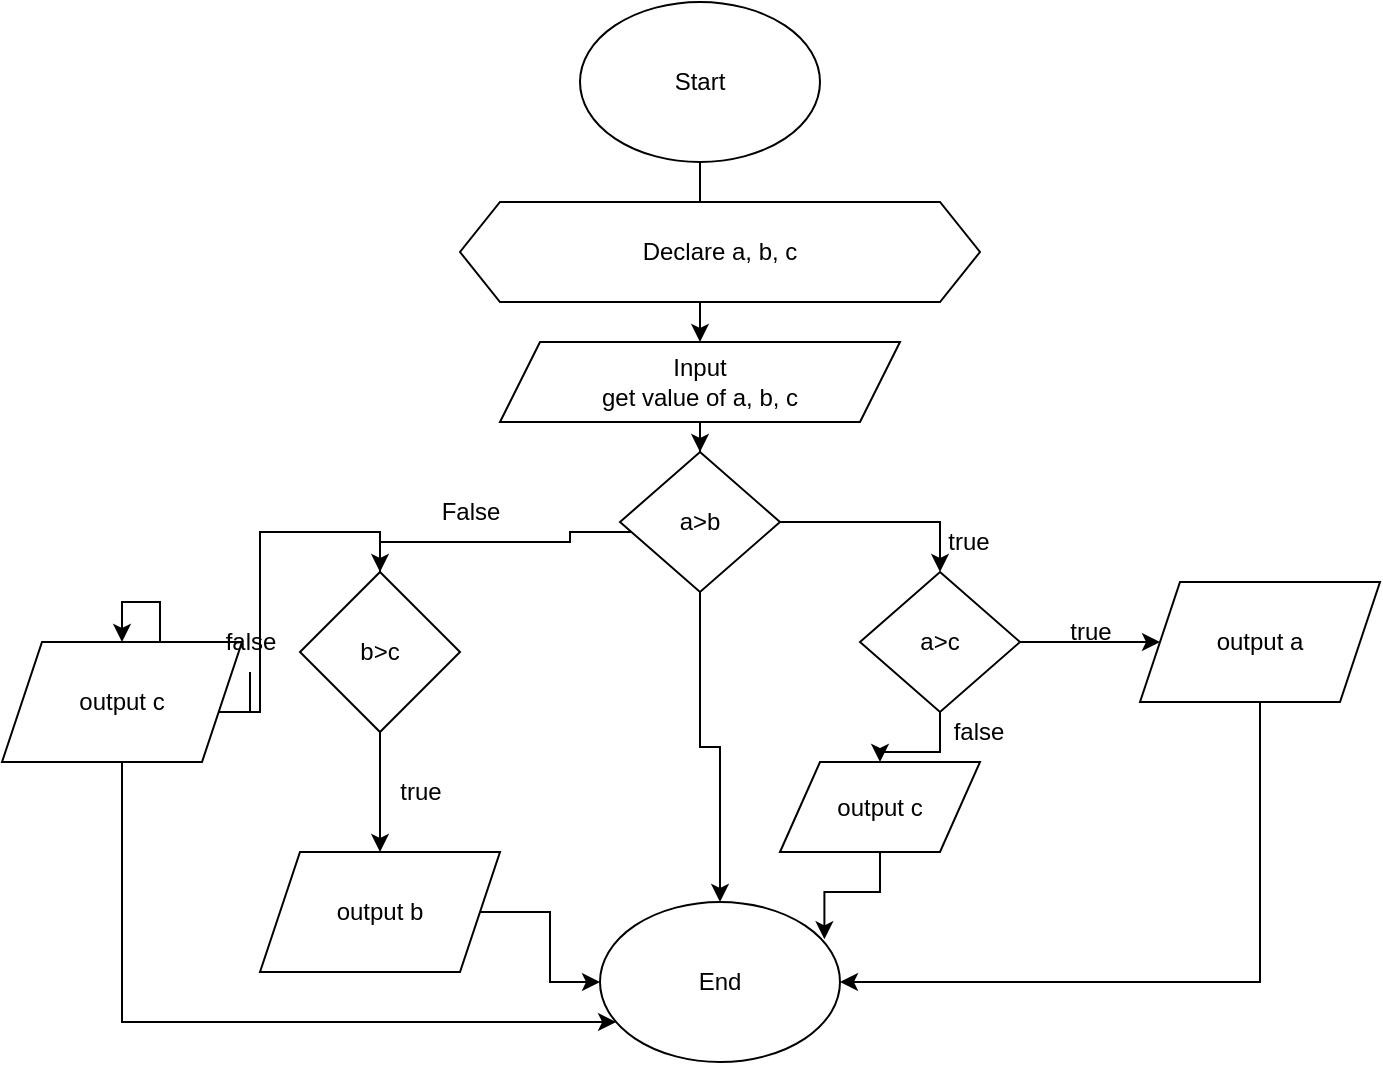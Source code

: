 <mxfile version="20.8.10" type="github">
  <diagram id="C5RBs43oDa-KdzZeNtuy" name="Page-1">
    <mxGraphModel dx="1877" dy="541" grid="1" gridSize="10" guides="1" tooltips="1" connect="1" arrows="1" fold="1" page="1" pageScale="1" pageWidth="827" pageHeight="1169" math="0" shadow="0">
      <root>
        <mxCell id="WIyWlLk6GJQsqaUBKTNV-0" />
        <mxCell id="WIyWlLk6GJQsqaUBKTNV-1" parent="WIyWlLk6GJQsqaUBKTNV-0" />
        <mxCell id="85e18FYBzcfos3lwY5GP-7" value="" style="edgeStyle=orthogonalEdgeStyle;rounded=0;orthogonalLoop=1;jettySize=auto;html=1;" edge="1" parent="WIyWlLk6GJQsqaUBKTNV-1" source="85e18FYBzcfos3lwY5GP-0" target="85e18FYBzcfos3lwY5GP-3">
          <mxGeometry relative="1" as="geometry" />
        </mxCell>
        <mxCell id="85e18FYBzcfos3lwY5GP-0" value="Start&lt;br&gt;" style="ellipse;whiteSpace=wrap;html=1;" vertex="1" parent="WIyWlLk6GJQsqaUBKTNV-1">
          <mxGeometry x="200" y="30" width="120" height="80" as="geometry" />
        </mxCell>
        <mxCell id="85e18FYBzcfos3lwY5GP-1" value="End" style="ellipse;whiteSpace=wrap;html=1;" vertex="1" parent="WIyWlLk6GJQsqaUBKTNV-1">
          <mxGeometry x="210" y="480" width="120" height="80" as="geometry" />
        </mxCell>
        <mxCell id="85e18FYBzcfos3lwY5GP-2" value="Declare a, b, c" style="shape=hexagon;perimeter=hexagonPerimeter2;whiteSpace=wrap;html=1;fixedSize=1;" vertex="1" parent="WIyWlLk6GJQsqaUBKTNV-1">
          <mxGeometry x="140" y="130" width="260" height="50" as="geometry" />
        </mxCell>
        <mxCell id="85e18FYBzcfos3lwY5GP-5" value="" style="edgeStyle=orthogonalEdgeStyle;rounded=0;orthogonalLoop=1;jettySize=auto;html=1;" edge="1" parent="WIyWlLk6GJQsqaUBKTNV-1" source="85e18FYBzcfos3lwY5GP-3" target="85e18FYBzcfos3lwY5GP-4">
          <mxGeometry relative="1" as="geometry" />
        </mxCell>
        <mxCell id="85e18FYBzcfos3lwY5GP-3" value="Input&lt;br&gt;get value of a, b, c" style="shape=parallelogram;perimeter=parallelogramPerimeter;whiteSpace=wrap;html=1;fixedSize=1;" vertex="1" parent="WIyWlLk6GJQsqaUBKTNV-1">
          <mxGeometry x="160" y="200" width="200" height="40" as="geometry" />
        </mxCell>
        <mxCell id="85e18FYBzcfos3lwY5GP-11" value="" style="edgeStyle=orthogonalEdgeStyle;rounded=0;orthogonalLoop=1;jettySize=auto;html=1;entryX=0.5;entryY=0;entryDx=0;entryDy=0;" edge="1" parent="WIyWlLk6GJQsqaUBKTNV-1" source="85e18FYBzcfos3lwY5GP-4" target="85e18FYBzcfos3lwY5GP-10">
          <mxGeometry relative="1" as="geometry">
            <mxPoint x="470" y="270" as="targetPoint" />
          </mxGeometry>
        </mxCell>
        <mxCell id="85e18FYBzcfos3lwY5GP-13" style="edgeStyle=orthogonalEdgeStyle;rounded=0;orthogonalLoop=1;jettySize=auto;html=1;" edge="1" parent="WIyWlLk6GJQsqaUBKTNV-1" source="85e18FYBzcfos3lwY5GP-4" target="85e18FYBzcfos3lwY5GP-8">
          <mxGeometry relative="1" as="geometry">
            <Array as="points">
              <mxPoint x="195" y="295" />
              <mxPoint x="195" y="300" />
            </Array>
          </mxGeometry>
        </mxCell>
        <mxCell id="85e18FYBzcfos3lwY5GP-30" style="edgeStyle=orthogonalEdgeStyle;rounded=0;orthogonalLoop=1;jettySize=auto;html=1;entryX=0.5;entryY=0;entryDx=0;entryDy=0;" edge="1" parent="WIyWlLk6GJQsqaUBKTNV-1" source="85e18FYBzcfos3lwY5GP-4" target="85e18FYBzcfos3lwY5GP-1">
          <mxGeometry relative="1" as="geometry" />
        </mxCell>
        <mxCell id="85e18FYBzcfos3lwY5GP-4" value="a&amp;gt;b" style="rhombus;whiteSpace=wrap;html=1;" vertex="1" parent="WIyWlLk6GJQsqaUBKTNV-1">
          <mxGeometry x="220" y="255" width="80" height="70" as="geometry" />
        </mxCell>
        <mxCell id="85e18FYBzcfos3lwY5GP-22" value="" style="edgeStyle=orthogonalEdgeStyle;rounded=0;orthogonalLoop=1;jettySize=auto;html=1;startArrow=none;" edge="1" parent="WIyWlLk6GJQsqaUBKTNV-1" source="85e18FYBzcfos3lwY5GP-23" target="85e18FYBzcfos3lwY5GP-21">
          <mxGeometry relative="1" as="geometry" />
        </mxCell>
        <mxCell id="85e18FYBzcfos3lwY5GP-29" value="" style="edgeStyle=orthogonalEdgeStyle;rounded=0;orthogonalLoop=1;jettySize=auto;html=1;" edge="1" parent="WIyWlLk6GJQsqaUBKTNV-1" source="85e18FYBzcfos3lwY5GP-8" target="85e18FYBzcfos3lwY5GP-28">
          <mxGeometry relative="1" as="geometry" />
        </mxCell>
        <mxCell id="85e18FYBzcfos3lwY5GP-8" value="b&amp;gt;c" style="rhombus;whiteSpace=wrap;html=1;" vertex="1" parent="WIyWlLk6GJQsqaUBKTNV-1">
          <mxGeometry x="60" y="315" width="80" height="80" as="geometry" />
        </mxCell>
        <mxCell id="85e18FYBzcfos3lwY5GP-16" value="" style="edgeStyle=orthogonalEdgeStyle;rounded=0;orthogonalLoop=1;jettySize=auto;html=1;" edge="1" parent="WIyWlLk6GJQsqaUBKTNV-1" source="85e18FYBzcfos3lwY5GP-10" target="85e18FYBzcfos3lwY5GP-15">
          <mxGeometry relative="1" as="geometry" />
        </mxCell>
        <mxCell id="85e18FYBzcfos3lwY5GP-19" value="" style="edgeStyle=orthogonalEdgeStyle;rounded=0;orthogonalLoop=1;jettySize=auto;html=1;" edge="1" parent="WIyWlLk6GJQsqaUBKTNV-1" source="85e18FYBzcfos3lwY5GP-10" target="85e18FYBzcfos3lwY5GP-18">
          <mxGeometry relative="1" as="geometry" />
        </mxCell>
        <mxCell id="85e18FYBzcfos3lwY5GP-10" value="a&amp;gt;c" style="rhombus;whiteSpace=wrap;html=1;" vertex="1" parent="WIyWlLk6GJQsqaUBKTNV-1">
          <mxGeometry x="340" y="315" width="80" height="70" as="geometry" />
        </mxCell>
        <mxCell id="85e18FYBzcfos3lwY5GP-12" value="true" style="text;html=1;align=center;verticalAlign=middle;resizable=0;points=[];autosize=1;strokeColor=none;fillColor=none;" vertex="1" parent="WIyWlLk6GJQsqaUBKTNV-1">
          <mxGeometry x="374" y="285" width="40" height="30" as="geometry" />
        </mxCell>
        <mxCell id="85e18FYBzcfos3lwY5GP-14" value="False" style="text;html=1;align=center;verticalAlign=middle;resizable=0;points=[];autosize=1;strokeColor=none;fillColor=none;" vertex="1" parent="WIyWlLk6GJQsqaUBKTNV-1">
          <mxGeometry x="120" y="270" width="50" height="30" as="geometry" />
        </mxCell>
        <mxCell id="85e18FYBzcfos3lwY5GP-35" style="edgeStyle=orthogonalEdgeStyle;rounded=0;orthogonalLoop=1;jettySize=auto;html=1;entryX=1;entryY=0.5;entryDx=0;entryDy=0;" edge="1" parent="WIyWlLk6GJQsqaUBKTNV-1" source="85e18FYBzcfos3lwY5GP-15" target="85e18FYBzcfos3lwY5GP-1">
          <mxGeometry relative="1" as="geometry">
            <Array as="points">
              <mxPoint x="540" y="520" />
            </Array>
          </mxGeometry>
        </mxCell>
        <mxCell id="85e18FYBzcfos3lwY5GP-15" value="output a" style="shape=parallelogram;perimeter=parallelogramPerimeter;whiteSpace=wrap;html=1;fixedSize=1;" vertex="1" parent="WIyWlLk6GJQsqaUBKTNV-1">
          <mxGeometry x="480" y="320" width="120" height="60" as="geometry" />
        </mxCell>
        <mxCell id="85e18FYBzcfos3lwY5GP-17" value="true" style="text;html=1;align=center;verticalAlign=middle;resizable=0;points=[];autosize=1;strokeColor=none;fillColor=none;" vertex="1" parent="WIyWlLk6GJQsqaUBKTNV-1">
          <mxGeometry x="435" y="330" width="40" height="30" as="geometry" />
        </mxCell>
        <mxCell id="85e18FYBzcfos3lwY5GP-38" style="edgeStyle=orthogonalEdgeStyle;rounded=0;orthogonalLoop=1;jettySize=auto;html=1;entryX=0.935;entryY=0.233;entryDx=0;entryDy=0;entryPerimeter=0;" edge="1" parent="WIyWlLk6GJQsqaUBKTNV-1" source="85e18FYBzcfos3lwY5GP-18" target="85e18FYBzcfos3lwY5GP-1">
          <mxGeometry relative="1" as="geometry" />
        </mxCell>
        <mxCell id="85e18FYBzcfos3lwY5GP-18" value="output c" style="shape=parallelogram;perimeter=parallelogramPerimeter;whiteSpace=wrap;html=1;fixedSize=1;" vertex="1" parent="WIyWlLk6GJQsqaUBKTNV-1">
          <mxGeometry x="300" y="410" width="100" height="45" as="geometry" />
        </mxCell>
        <mxCell id="85e18FYBzcfos3lwY5GP-20" value="false" style="text;html=1;align=center;verticalAlign=middle;resizable=0;points=[];autosize=1;strokeColor=none;fillColor=none;" vertex="1" parent="WIyWlLk6GJQsqaUBKTNV-1">
          <mxGeometry x="374" y="380" width="50" height="30" as="geometry" />
        </mxCell>
        <mxCell id="85e18FYBzcfos3lwY5GP-34" style="edgeStyle=orthogonalEdgeStyle;rounded=0;orthogonalLoop=1;jettySize=auto;html=1;" edge="1" parent="WIyWlLk6GJQsqaUBKTNV-1" source="85e18FYBzcfos3lwY5GP-21" target="85e18FYBzcfos3lwY5GP-1">
          <mxGeometry relative="1" as="geometry">
            <Array as="points">
              <mxPoint x="-29" y="540" />
            </Array>
          </mxGeometry>
        </mxCell>
        <mxCell id="85e18FYBzcfos3lwY5GP-21" value="output c" style="shape=parallelogram;perimeter=parallelogramPerimeter;whiteSpace=wrap;html=1;fixedSize=1;" vertex="1" parent="WIyWlLk6GJQsqaUBKTNV-1">
          <mxGeometry x="-89" y="350" width="120" height="60" as="geometry" />
        </mxCell>
        <mxCell id="85e18FYBzcfos3lwY5GP-24" value="" style="edgeStyle=orthogonalEdgeStyle;rounded=0;orthogonalLoop=1;jettySize=auto;html=1;endArrow=none;" edge="1" parent="WIyWlLk6GJQsqaUBKTNV-1" source="85e18FYBzcfos3lwY5GP-8" target="85e18FYBzcfos3lwY5GP-23">
          <mxGeometry relative="1" as="geometry">
            <mxPoint x="60" y="355" as="sourcePoint" />
            <mxPoint x="-10" y="355" as="targetPoint" />
          </mxGeometry>
        </mxCell>
        <mxCell id="85e18FYBzcfos3lwY5GP-23" value="false" style="text;html=1;align=center;verticalAlign=middle;resizable=0;points=[];autosize=1;strokeColor=none;fillColor=none;" vertex="1" parent="WIyWlLk6GJQsqaUBKTNV-1">
          <mxGeometry x="10" y="335" width="50" height="30" as="geometry" />
        </mxCell>
        <mxCell id="85e18FYBzcfos3lwY5GP-36" style="edgeStyle=orthogonalEdgeStyle;rounded=0;orthogonalLoop=1;jettySize=auto;html=1;" edge="1" parent="WIyWlLk6GJQsqaUBKTNV-1" source="85e18FYBzcfos3lwY5GP-28" target="85e18FYBzcfos3lwY5GP-1">
          <mxGeometry relative="1" as="geometry" />
        </mxCell>
        <mxCell id="85e18FYBzcfos3lwY5GP-28" value="output b" style="shape=parallelogram;perimeter=parallelogramPerimeter;whiteSpace=wrap;html=1;fixedSize=1;" vertex="1" parent="WIyWlLk6GJQsqaUBKTNV-1">
          <mxGeometry x="40" y="455" width="120" height="60" as="geometry" />
        </mxCell>
        <mxCell id="85e18FYBzcfos3lwY5GP-31" value="true" style="text;html=1;align=center;verticalAlign=middle;resizable=0;points=[];autosize=1;strokeColor=none;fillColor=none;" vertex="1" parent="WIyWlLk6GJQsqaUBKTNV-1">
          <mxGeometry x="100" y="410" width="40" height="30" as="geometry" />
        </mxCell>
      </root>
    </mxGraphModel>
  </diagram>
</mxfile>
